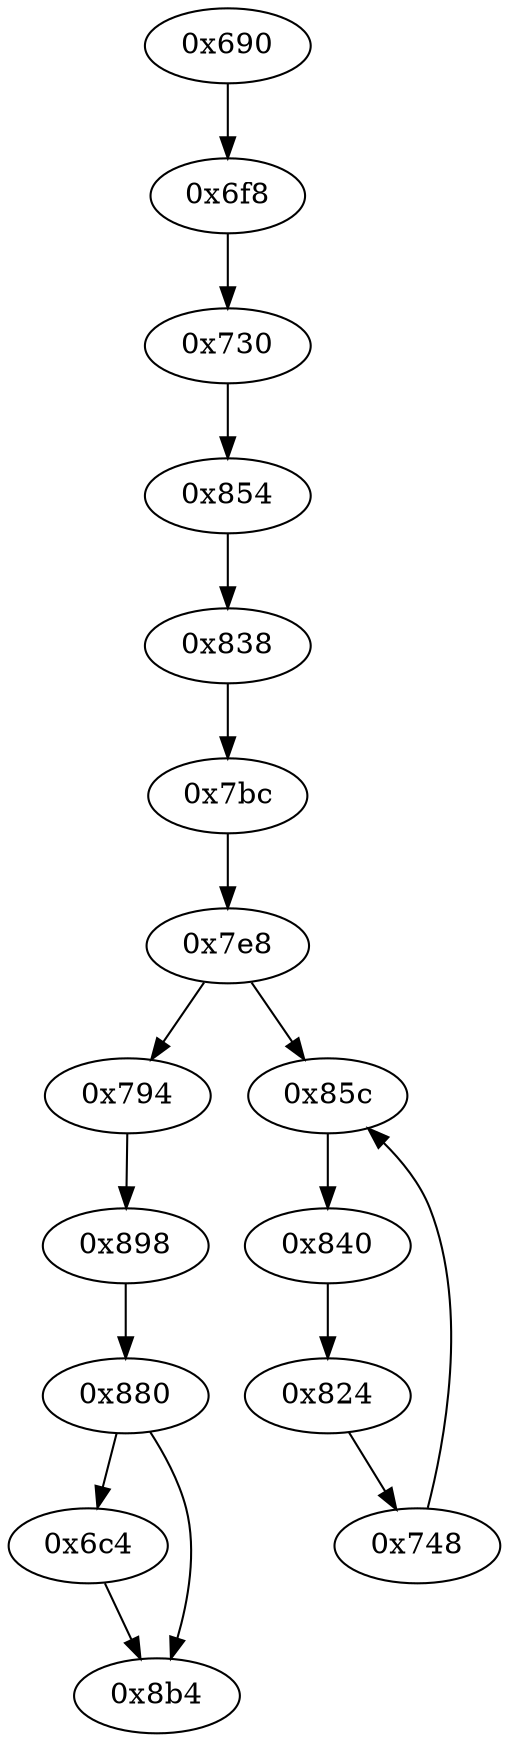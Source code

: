 strict digraph "" {
	"0x838"	 [opcode="[u'ldr', u'b']"];
	"0x7bc"	 [opcode="[u'mov', u'mov', u'mov', u'mov', u'b']"];
	"0x838" -> "0x7bc";
	"0x7e8"	 [opcode="[u'str', u'str', u'str', u'ldr', u'ldr', u'ldr', u'cmp', u'mov', u'b']"];
	"0x794"	 [opcode="[u'b']"];
	"0x7e8" -> "0x794";
	"0x85c"	 [opcode="[u'ldr', u'ldr', u'mul', u'ldr', u'ldrb', u'eor', u'str', u'ldr', u'b']"];
	"0x7e8" -> "0x85c";
	"0x824"	 [opcode="[u'ldr', u'add', u'str', u'ldr', u'b']"];
	"0x748"	 [opcode="[u'ldr', u'ldr', u'ldr', u'mov']"];
	"0x824" -> "0x748";
	"0x6f8"	 [opcode="[u'ldr', u'str', u'ldr', u'b']"];
	"0x730"	 [opcode="[u'ldr', u'bl', u'ldr', u'ldr', u'ldr', u'b']"];
	"0x6f8" -> "0x730";
	"0x840"	 [opcode="[u'ldr', u'add', u'str', u'ldr', u'b']"];
	"0x840" -> "0x824";
	"0x6c4"	 [opcode="[u'mov', u'bl', u'ldr']"];
	"0x8b4"	 [opcode="[u'ldr', u'ldr', u'ldr', u'ldr', u'sub', u'mov', u'sub', u'pop']"];
	"0x6c4" -> "0x8b4";
	"0x7bc" -> "0x7e8";
	"0x690"	 [opcode="[u'push', u'add', u'sub', u'ldr', u'mov', u'ldr', u'ldr', u'str', u'ldr', u'ldr', u'ldr', u'add', u'b']"];
	"0x690" -> "0x6f8";
	"0x898"	 [opcode="[u'ldr', u'str', u'ldr', u'b']"];
	"0x794" -> "0x898";
	"0x854"	 [opcode="[u'ldr', u'b']"];
	"0x854" -> "0x838";
	"0x730" -> "0x854";
	"0x748" -> "0x85c";
	"0x85c" -> "0x840";
	"0x880"	 [opcode="[u'ldr', u'ldr', u'ldr', u'cmp', u'mov', u'b']"];
	"0x898" -> "0x880";
	"0x880" -> "0x6c4";
	"0x880" -> "0x8b4";
}
